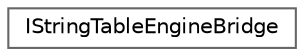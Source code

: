 digraph "Graphical Class Hierarchy"
{
 // INTERACTIVE_SVG=YES
 // LATEX_PDF_SIZE
  bgcolor="transparent";
  edge [fontname=Helvetica,fontsize=10,labelfontname=Helvetica,labelfontsize=10];
  node [fontname=Helvetica,fontsize=10,shape=box,height=0.2,width=0.4];
  rankdir="LR";
  Node0 [id="Node000000",label="IStringTableEngineBridge",height=0.2,width=0.4,color="grey40", fillcolor="white", style="filled",URL="$d0/d93/classIStringTableEngineBridge.html",tooltip="Interface to allow Core code to access String Table assets from the Engine."];
}
